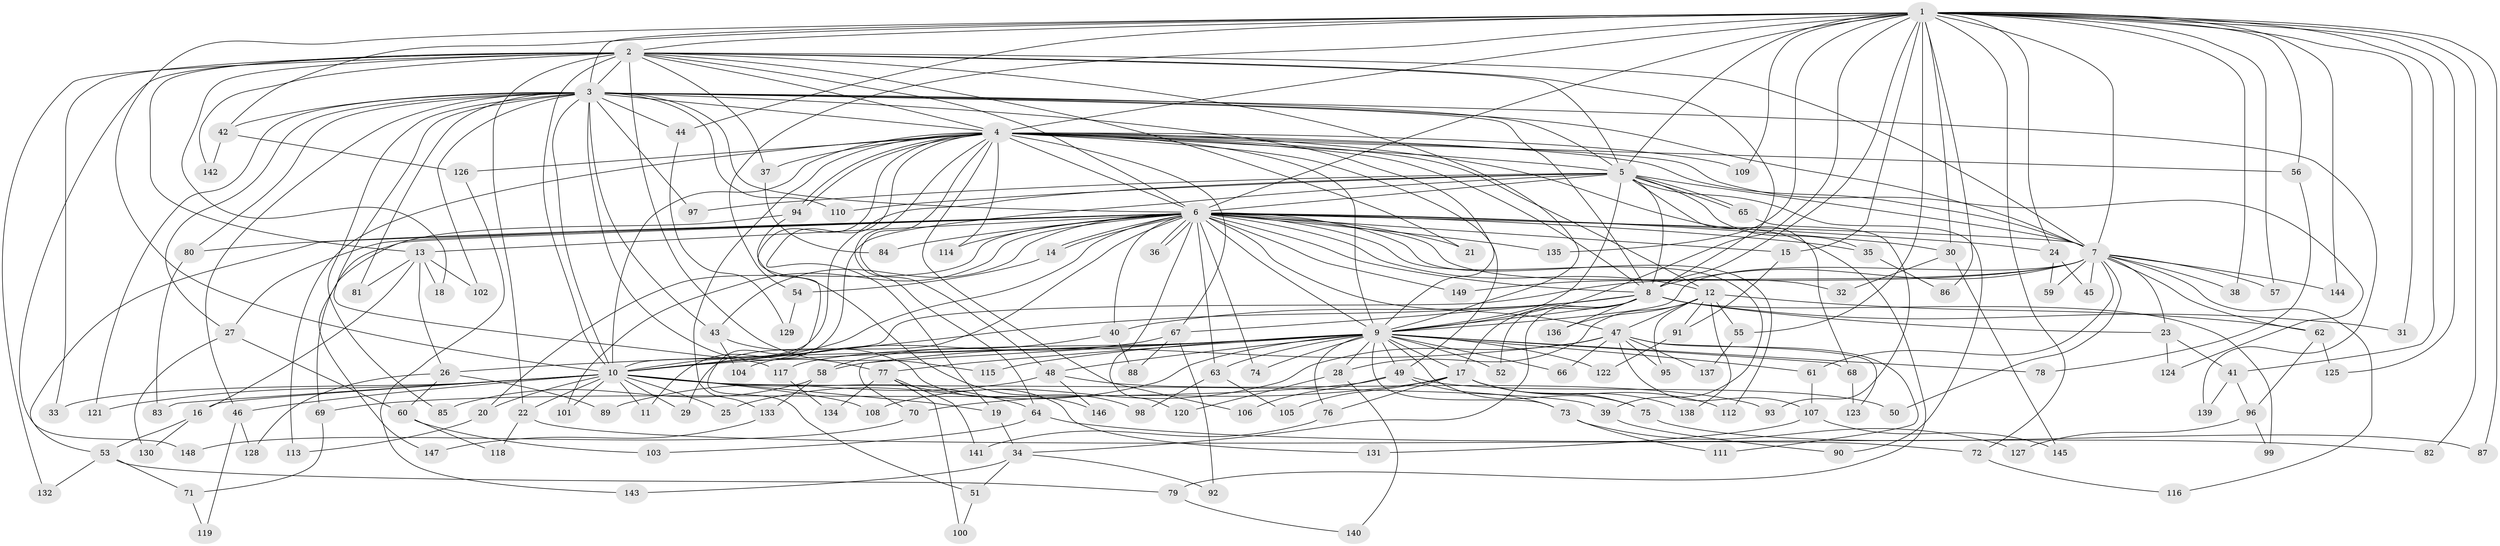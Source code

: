 // Generated by graph-tools (version 1.1) at 2025/49/03/09/25 03:49:37]
// undirected, 149 vertices, 323 edges
graph export_dot {
graph [start="1"]
  node [color=gray90,style=filled];
  1;
  2;
  3;
  4;
  5;
  6;
  7;
  8;
  9;
  10;
  11;
  12;
  13;
  14;
  15;
  16;
  17;
  18;
  19;
  20;
  21;
  22;
  23;
  24;
  25;
  26;
  27;
  28;
  29;
  30;
  31;
  32;
  33;
  34;
  35;
  36;
  37;
  38;
  39;
  40;
  41;
  42;
  43;
  44;
  45;
  46;
  47;
  48;
  49;
  50;
  51;
  52;
  53;
  54;
  55;
  56;
  57;
  58;
  59;
  60;
  61;
  62;
  63;
  64;
  65;
  66;
  67;
  68;
  69;
  70;
  71;
  72;
  73;
  74;
  75;
  76;
  77;
  78;
  79;
  80;
  81;
  82;
  83;
  84;
  85;
  86;
  87;
  88;
  89;
  90;
  91;
  92;
  93;
  94;
  95;
  96;
  97;
  98;
  99;
  100;
  101;
  102;
  103;
  104;
  105;
  106;
  107;
  108;
  109;
  110;
  111;
  112;
  113;
  114;
  115;
  116;
  117;
  118;
  119;
  120;
  121;
  122;
  123;
  124;
  125;
  126;
  127;
  128;
  129;
  130;
  131;
  132;
  133;
  134;
  135;
  136;
  137;
  138;
  139;
  140;
  141;
  142;
  143;
  144;
  145;
  146;
  147;
  148;
  149;
  1 -- 2;
  1 -- 3;
  1 -- 4;
  1 -- 5;
  1 -- 6;
  1 -- 7;
  1 -- 8;
  1 -- 9;
  1 -- 10;
  1 -- 15;
  1 -- 24;
  1 -- 30;
  1 -- 31;
  1 -- 38;
  1 -- 41;
  1 -- 42;
  1 -- 44;
  1 -- 54;
  1 -- 55;
  1 -- 56;
  1 -- 57;
  1 -- 72;
  1 -- 82;
  1 -- 86;
  1 -- 87;
  1 -- 109;
  1 -- 125;
  1 -- 135;
  1 -- 144;
  2 -- 3;
  2 -- 4;
  2 -- 5;
  2 -- 6;
  2 -- 7;
  2 -- 8;
  2 -- 9;
  2 -- 10;
  2 -- 13;
  2 -- 18;
  2 -- 21;
  2 -- 22;
  2 -- 33;
  2 -- 37;
  2 -- 115;
  2 -- 132;
  2 -- 142;
  2 -- 148;
  3 -- 4;
  3 -- 5;
  3 -- 6;
  3 -- 7;
  3 -- 8;
  3 -- 9;
  3 -- 10;
  3 -- 27;
  3 -- 42;
  3 -- 43;
  3 -- 44;
  3 -- 46;
  3 -- 77;
  3 -- 80;
  3 -- 81;
  3 -- 85;
  3 -- 97;
  3 -- 102;
  3 -- 110;
  3 -- 117;
  3 -- 121;
  3 -- 139;
  4 -- 5;
  4 -- 6;
  4 -- 7;
  4 -- 8;
  4 -- 9;
  4 -- 10;
  4 -- 12;
  4 -- 19;
  4 -- 37;
  4 -- 48;
  4 -- 49;
  4 -- 51;
  4 -- 56;
  4 -- 64;
  4 -- 67;
  4 -- 79;
  4 -- 94;
  4 -- 94;
  4 -- 106;
  4 -- 109;
  4 -- 113;
  4 -- 114;
  4 -- 124;
  4 -- 126;
  4 -- 133;
  5 -- 6;
  5 -- 7;
  5 -- 8;
  5 -- 9;
  5 -- 10;
  5 -- 11;
  5 -- 35;
  5 -- 65;
  5 -- 65;
  5 -- 68;
  5 -- 90;
  5 -- 97;
  5 -- 110;
  6 -- 7;
  6 -- 8;
  6 -- 9;
  6 -- 10;
  6 -- 12;
  6 -- 13;
  6 -- 14;
  6 -- 14;
  6 -- 15;
  6 -- 20;
  6 -- 21;
  6 -- 24;
  6 -- 27;
  6 -- 29;
  6 -- 30;
  6 -- 32;
  6 -- 35;
  6 -- 36;
  6 -- 36;
  6 -- 39;
  6 -- 40;
  6 -- 43;
  6 -- 47;
  6 -- 53;
  6 -- 63;
  6 -- 69;
  6 -- 74;
  6 -- 80;
  6 -- 84;
  6 -- 101;
  6 -- 112;
  6 -- 114;
  6 -- 120;
  6 -- 135;
  6 -- 149;
  7 -- 8;
  7 -- 9;
  7 -- 10;
  7 -- 23;
  7 -- 38;
  7 -- 45;
  7 -- 50;
  7 -- 57;
  7 -- 59;
  7 -- 61;
  7 -- 62;
  7 -- 116;
  7 -- 144;
  7 -- 149;
  8 -- 9;
  8 -- 10;
  8 -- 17;
  8 -- 23;
  8 -- 31;
  8 -- 34;
  8 -- 40;
  8 -- 52;
  8 -- 67;
  8 -- 99;
  8 -- 136;
  9 -- 10;
  9 -- 17;
  9 -- 25;
  9 -- 26;
  9 -- 28;
  9 -- 48;
  9 -- 49;
  9 -- 52;
  9 -- 61;
  9 -- 63;
  9 -- 66;
  9 -- 68;
  9 -- 70;
  9 -- 73;
  9 -- 74;
  9 -- 75;
  9 -- 76;
  9 -- 77;
  9 -- 78;
  9 -- 115;
  9 -- 117;
  9 -- 122;
  10 -- 11;
  10 -- 16;
  10 -- 19;
  10 -- 20;
  10 -- 22;
  10 -- 25;
  10 -- 29;
  10 -- 33;
  10 -- 39;
  10 -- 46;
  10 -- 64;
  10 -- 83;
  10 -- 101;
  10 -- 108;
  10 -- 121;
  12 -- 28;
  12 -- 47;
  12 -- 55;
  12 -- 62;
  12 -- 91;
  12 -- 95;
  12 -- 136;
  12 -- 138;
  13 -- 16;
  13 -- 18;
  13 -- 26;
  13 -- 81;
  13 -- 102;
  14 -- 54;
  15 -- 91;
  16 -- 53;
  16 -- 130;
  17 -- 70;
  17 -- 75;
  17 -- 76;
  17 -- 105;
  17 -- 112;
  17 -- 138;
  19 -- 34;
  20 -- 113;
  22 -- 72;
  22 -- 118;
  23 -- 41;
  23 -- 124;
  24 -- 45;
  24 -- 59;
  26 -- 60;
  26 -- 89;
  26 -- 128;
  27 -- 60;
  27 -- 130;
  28 -- 120;
  28 -- 140;
  30 -- 32;
  30 -- 145;
  34 -- 51;
  34 -- 92;
  34 -- 143;
  35 -- 86;
  37 -- 84;
  39 -- 90;
  40 -- 58;
  40 -- 88;
  41 -- 96;
  41 -- 139;
  42 -- 126;
  42 -- 142;
  43 -- 104;
  43 -- 146;
  44 -- 129;
  46 -- 119;
  46 -- 128;
  47 -- 58;
  47 -- 66;
  47 -- 95;
  47 -- 107;
  47 -- 108;
  47 -- 111;
  47 -- 123;
  47 -- 137;
  48 -- 89;
  48 -- 93;
  48 -- 146;
  49 -- 50;
  49 -- 69;
  49 -- 73;
  49 -- 106;
  51 -- 100;
  53 -- 71;
  53 -- 79;
  53 -- 132;
  54 -- 129;
  55 -- 137;
  56 -- 78;
  58 -- 85;
  58 -- 133;
  60 -- 103;
  60 -- 118;
  61 -- 107;
  62 -- 96;
  62 -- 125;
  63 -- 98;
  63 -- 105;
  64 -- 82;
  64 -- 103;
  65 -- 93;
  67 -- 88;
  67 -- 92;
  67 -- 104;
  68 -- 123;
  69 -- 71;
  70 -- 148;
  71 -- 119;
  72 -- 116;
  73 -- 111;
  73 -- 127;
  75 -- 87;
  76 -- 141;
  77 -- 100;
  77 -- 131;
  77 -- 134;
  77 -- 141;
  79 -- 140;
  80 -- 83;
  91 -- 122;
  94 -- 98;
  94 -- 147;
  96 -- 99;
  96 -- 127;
  107 -- 131;
  107 -- 145;
  117 -- 134;
  126 -- 143;
  133 -- 147;
}
